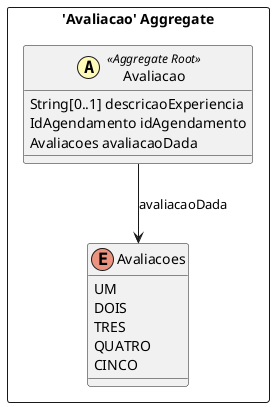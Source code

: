 @startuml

skinparam componentStyle uml2

package "'Avaliacao' Aggregate" <<Rectangle>> {
	class Avaliacao <<(A,#fffab8) Aggregate Root>> {
		String[0..1] descricaoExperiencia
		IdAgendamento idAgendamento
		Avaliacoes avaliacaoDada
	}
	enum Avaliacoes {
		UM
		DOIS
		TRES
		QUATRO
		CINCO
	}
}
Avaliacao --> Avaliacoes : avaliacaoDada


@enduml
